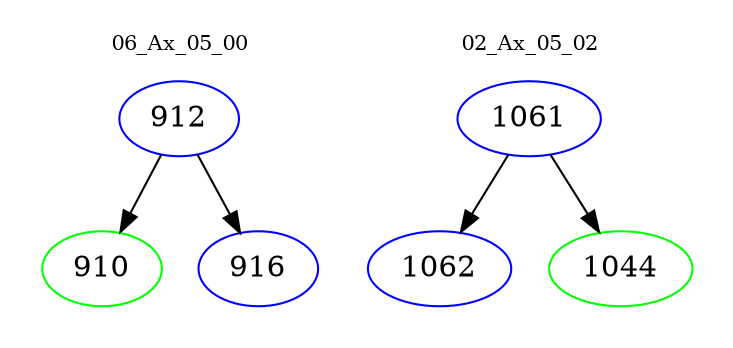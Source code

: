 digraph{
subgraph cluster_0 {
color = white
label = "06_Ax_05_00";
fontsize=10;
T0_912 [label="912", color="blue"]
T0_912 -> T0_910 [color="black"]
T0_910 [label="910", color="green"]
T0_912 -> T0_916 [color="black"]
T0_916 [label="916", color="blue"]
}
subgraph cluster_1 {
color = white
label = "02_Ax_05_02";
fontsize=10;
T1_1061 [label="1061", color="blue"]
T1_1061 -> T1_1062 [color="black"]
T1_1062 [label="1062", color="blue"]
T1_1061 -> T1_1044 [color="black"]
T1_1044 [label="1044", color="green"]
}
}
